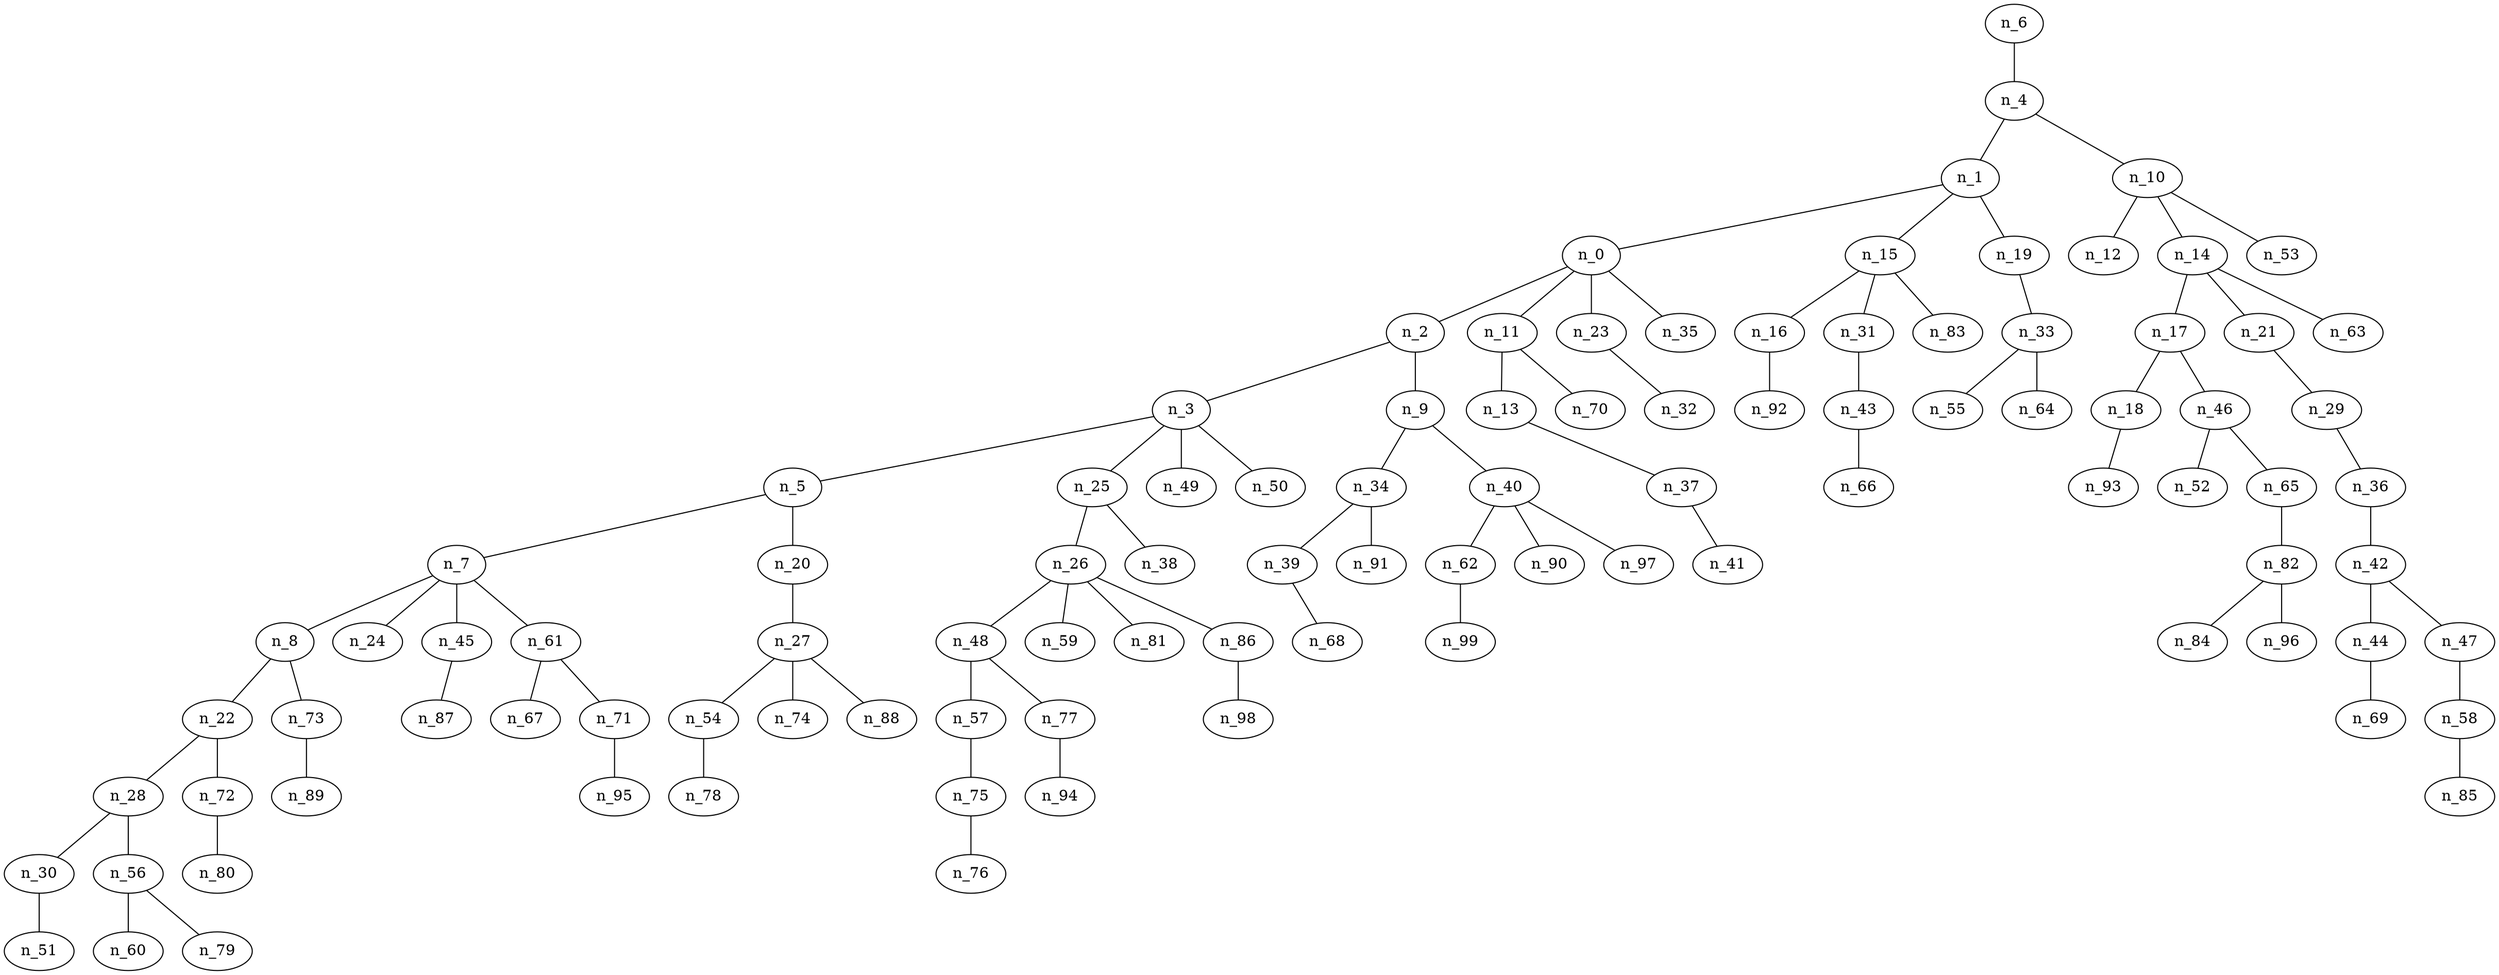 graph arbol17 {
n_6--n_4
n_4--n_1
n_4--n_10
n_1--n_0
n_1--n_15
n_1--n_19
n_0--n_2
n_0--n_11
n_0--n_23
n_0--n_35
n_2--n_3
n_2--n_9
n_3--n_5
n_3--n_25
n_3--n_49
n_3--n_50
n_5--n_7
n_5--n_20
n_7--n_8
n_7--n_24
n_7--n_45
n_7--n_61
n_8--n_22
n_8--n_73
n_22--n_28
n_22--n_72
n_28--n_30
n_28--n_56
n_30--n_51
n_56--n_60
n_56--n_79
n_72--n_80
n_73--n_89
n_45--n_87
n_61--n_67
n_61--n_71
n_71--n_95
n_20--n_27
n_27--n_54
n_27--n_74
n_27--n_88
n_54--n_78
n_25--n_26
n_25--n_38
n_26--n_48
n_26--n_59
n_26--n_81
n_26--n_86
n_48--n_57
n_48--n_77
n_57--n_75
n_75--n_76
n_77--n_94
n_86--n_98
n_9--n_34
n_9--n_40
n_34--n_39
n_34--n_91
n_39--n_68
n_40--n_62
n_40--n_90
n_40--n_97
n_62--n_99
n_11--n_13
n_11--n_70
n_13--n_37
n_37--n_41
n_23--n_32
n_15--n_16
n_15--n_31
n_15--n_83
n_16--n_92
n_31--n_43
n_43--n_66
n_19--n_33
n_33--n_55
n_33--n_64
n_10--n_12
n_10--n_14
n_10--n_53
n_14--n_17
n_14--n_21
n_14--n_63
n_17--n_18
n_17--n_46
n_18--n_93
n_46--n_52
n_46--n_65
n_65--n_82
n_82--n_84
n_82--n_96
n_21--n_29
n_29--n_36
n_36--n_42
n_42--n_44
n_42--n_47
n_44--n_69
n_47--n_58
n_58--n_85
}